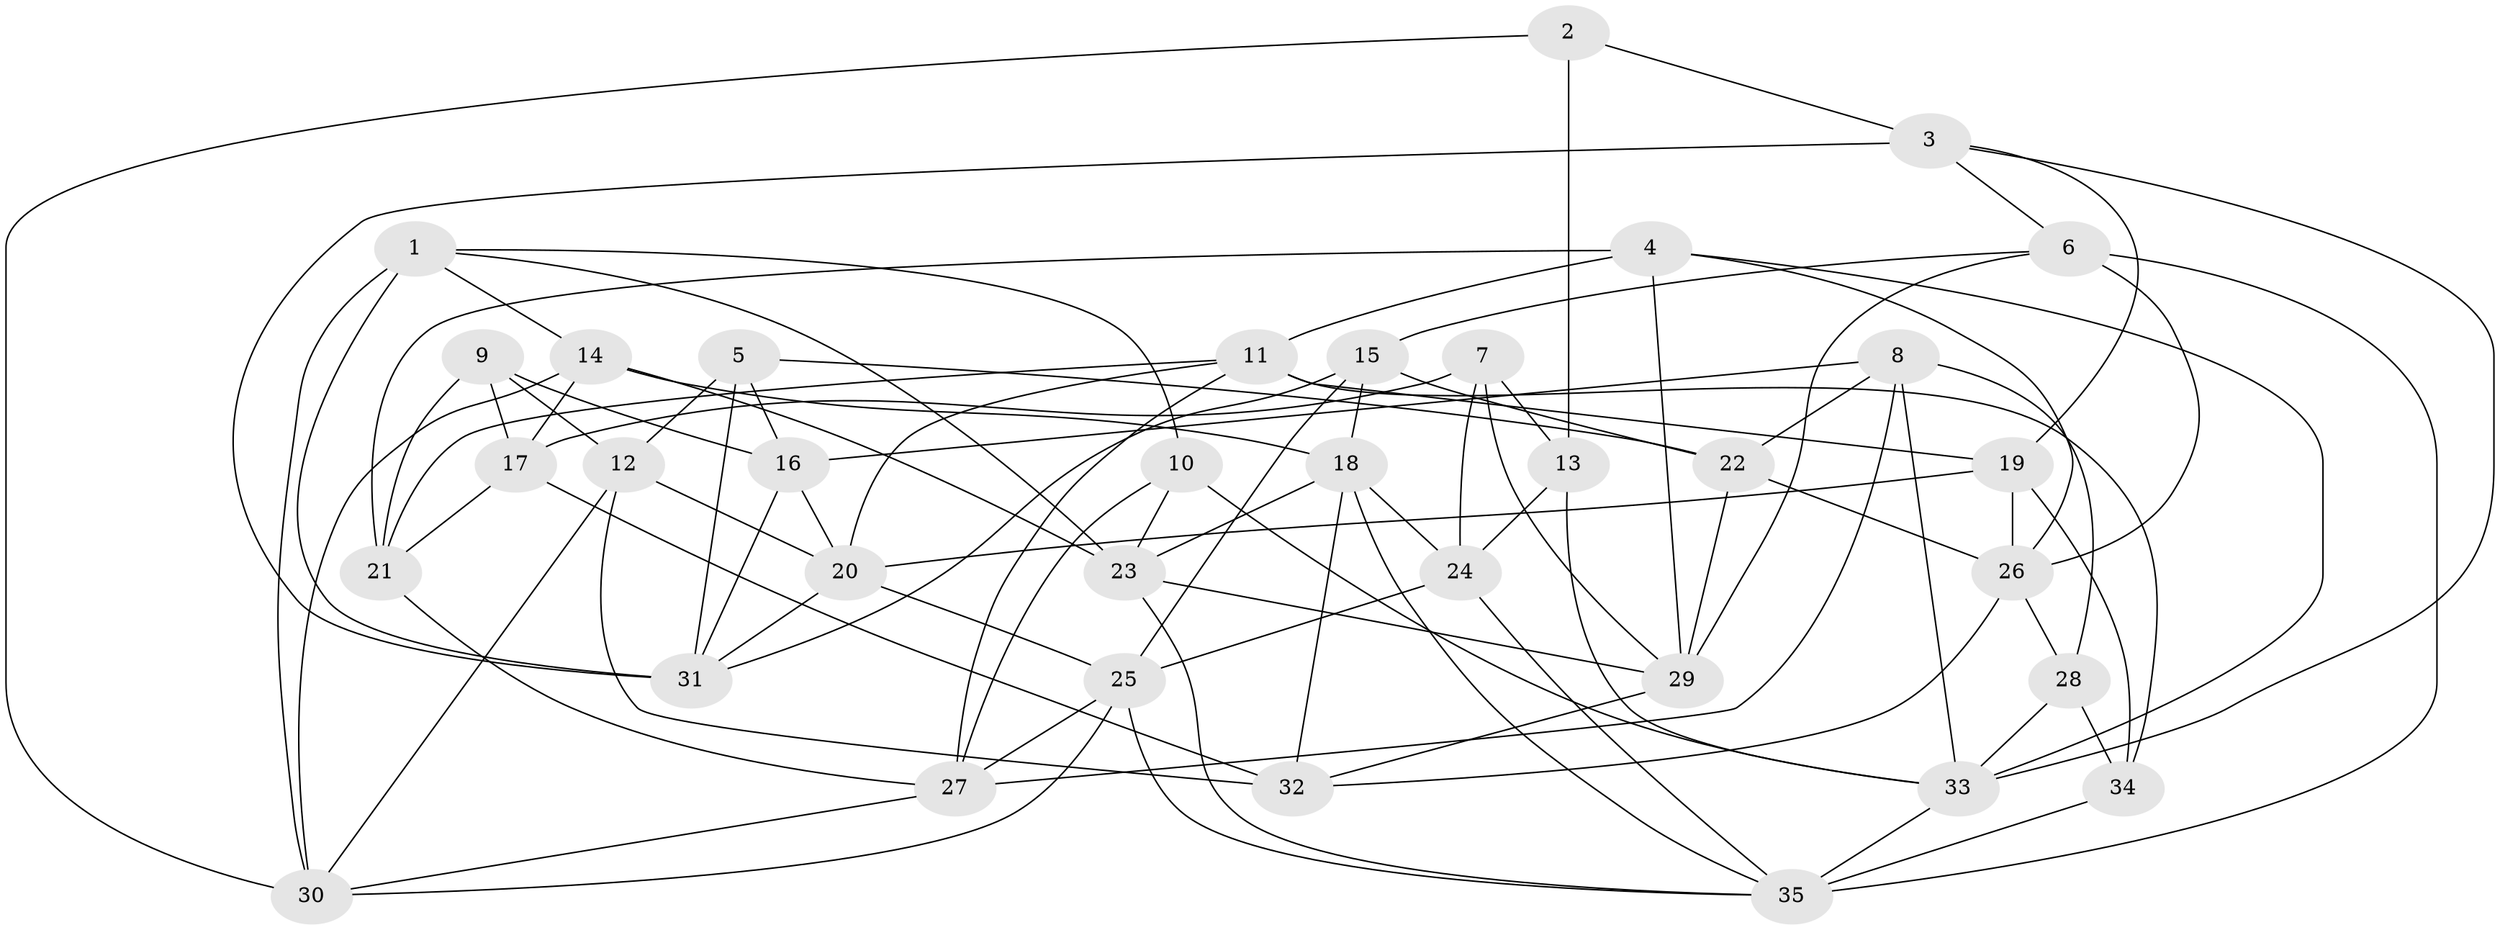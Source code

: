 // original degree distribution, {4: 1.0}
// Generated by graph-tools (version 1.1) at 2025/03/03/09/25 03:03:10]
// undirected, 35 vertices, 90 edges
graph export_dot {
graph [start="1"]
  node [color=gray90,style=filled];
  1;
  2;
  3;
  4;
  5;
  6;
  7;
  8;
  9;
  10;
  11;
  12;
  13;
  14;
  15;
  16;
  17;
  18;
  19;
  20;
  21;
  22;
  23;
  24;
  25;
  26;
  27;
  28;
  29;
  30;
  31;
  32;
  33;
  34;
  35;
  1 -- 10 [weight=1.0];
  1 -- 14 [weight=1.0];
  1 -- 23 [weight=1.0];
  1 -- 30 [weight=1.0];
  1 -- 31 [weight=2.0];
  2 -- 3 [weight=1.0];
  2 -- 13 [weight=2.0];
  2 -- 30 [weight=1.0];
  3 -- 6 [weight=1.0];
  3 -- 19 [weight=1.0];
  3 -- 31 [weight=2.0];
  3 -- 33 [weight=1.0];
  4 -- 11 [weight=1.0];
  4 -- 21 [weight=2.0];
  4 -- 26 [weight=1.0];
  4 -- 29 [weight=1.0];
  4 -- 33 [weight=1.0];
  5 -- 12 [weight=1.0];
  5 -- 16 [weight=1.0];
  5 -- 22 [weight=1.0];
  5 -- 31 [weight=1.0];
  6 -- 15 [weight=1.0];
  6 -- 26 [weight=1.0];
  6 -- 29 [weight=1.0];
  6 -- 35 [weight=2.0];
  7 -- 13 [weight=1.0];
  7 -- 17 [weight=1.0];
  7 -- 24 [weight=1.0];
  7 -- 29 [weight=1.0];
  8 -- 16 [weight=2.0];
  8 -- 22 [weight=1.0];
  8 -- 27 [weight=1.0];
  8 -- 28 [weight=1.0];
  8 -- 33 [weight=1.0];
  9 -- 12 [weight=1.0];
  9 -- 16 [weight=1.0];
  9 -- 17 [weight=1.0];
  9 -- 21 [weight=1.0];
  10 -- 23 [weight=1.0];
  10 -- 27 [weight=1.0];
  10 -- 33 [weight=1.0];
  11 -- 19 [weight=1.0];
  11 -- 20 [weight=1.0];
  11 -- 21 [weight=1.0];
  11 -- 27 [weight=1.0];
  11 -- 34 [weight=1.0];
  12 -- 20 [weight=1.0];
  12 -- 30 [weight=1.0];
  12 -- 32 [weight=2.0];
  13 -- 24 [weight=2.0];
  13 -- 33 [weight=1.0];
  14 -- 17 [weight=2.0];
  14 -- 18 [weight=1.0];
  14 -- 23 [weight=1.0];
  14 -- 30 [weight=1.0];
  15 -- 18 [weight=1.0];
  15 -- 22 [weight=2.0];
  15 -- 25 [weight=1.0];
  15 -- 31 [weight=1.0];
  16 -- 20 [weight=1.0];
  16 -- 31 [weight=1.0];
  17 -- 21 [weight=1.0];
  17 -- 32 [weight=1.0];
  18 -- 23 [weight=1.0];
  18 -- 24 [weight=1.0];
  18 -- 32 [weight=1.0];
  18 -- 35 [weight=1.0];
  19 -- 20 [weight=1.0];
  19 -- 26 [weight=2.0];
  19 -- 34 [weight=1.0];
  20 -- 25 [weight=1.0];
  20 -- 31 [weight=1.0];
  21 -- 27 [weight=1.0];
  22 -- 26 [weight=1.0];
  22 -- 29 [weight=1.0];
  23 -- 29 [weight=1.0];
  23 -- 35 [weight=1.0];
  24 -- 25 [weight=1.0];
  24 -- 35 [weight=1.0];
  25 -- 27 [weight=1.0];
  25 -- 30 [weight=1.0];
  25 -- 35 [weight=1.0];
  26 -- 28 [weight=2.0];
  26 -- 32 [weight=1.0];
  27 -- 30 [weight=1.0];
  28 -- 33 [weight=2.0];
  28 -- 34 [weight=1.0];
  29 -- 32 [weight=1.0];
  33 -- 35 [weight=1.0];
  34 -- 35 [weight=1.0];
}
